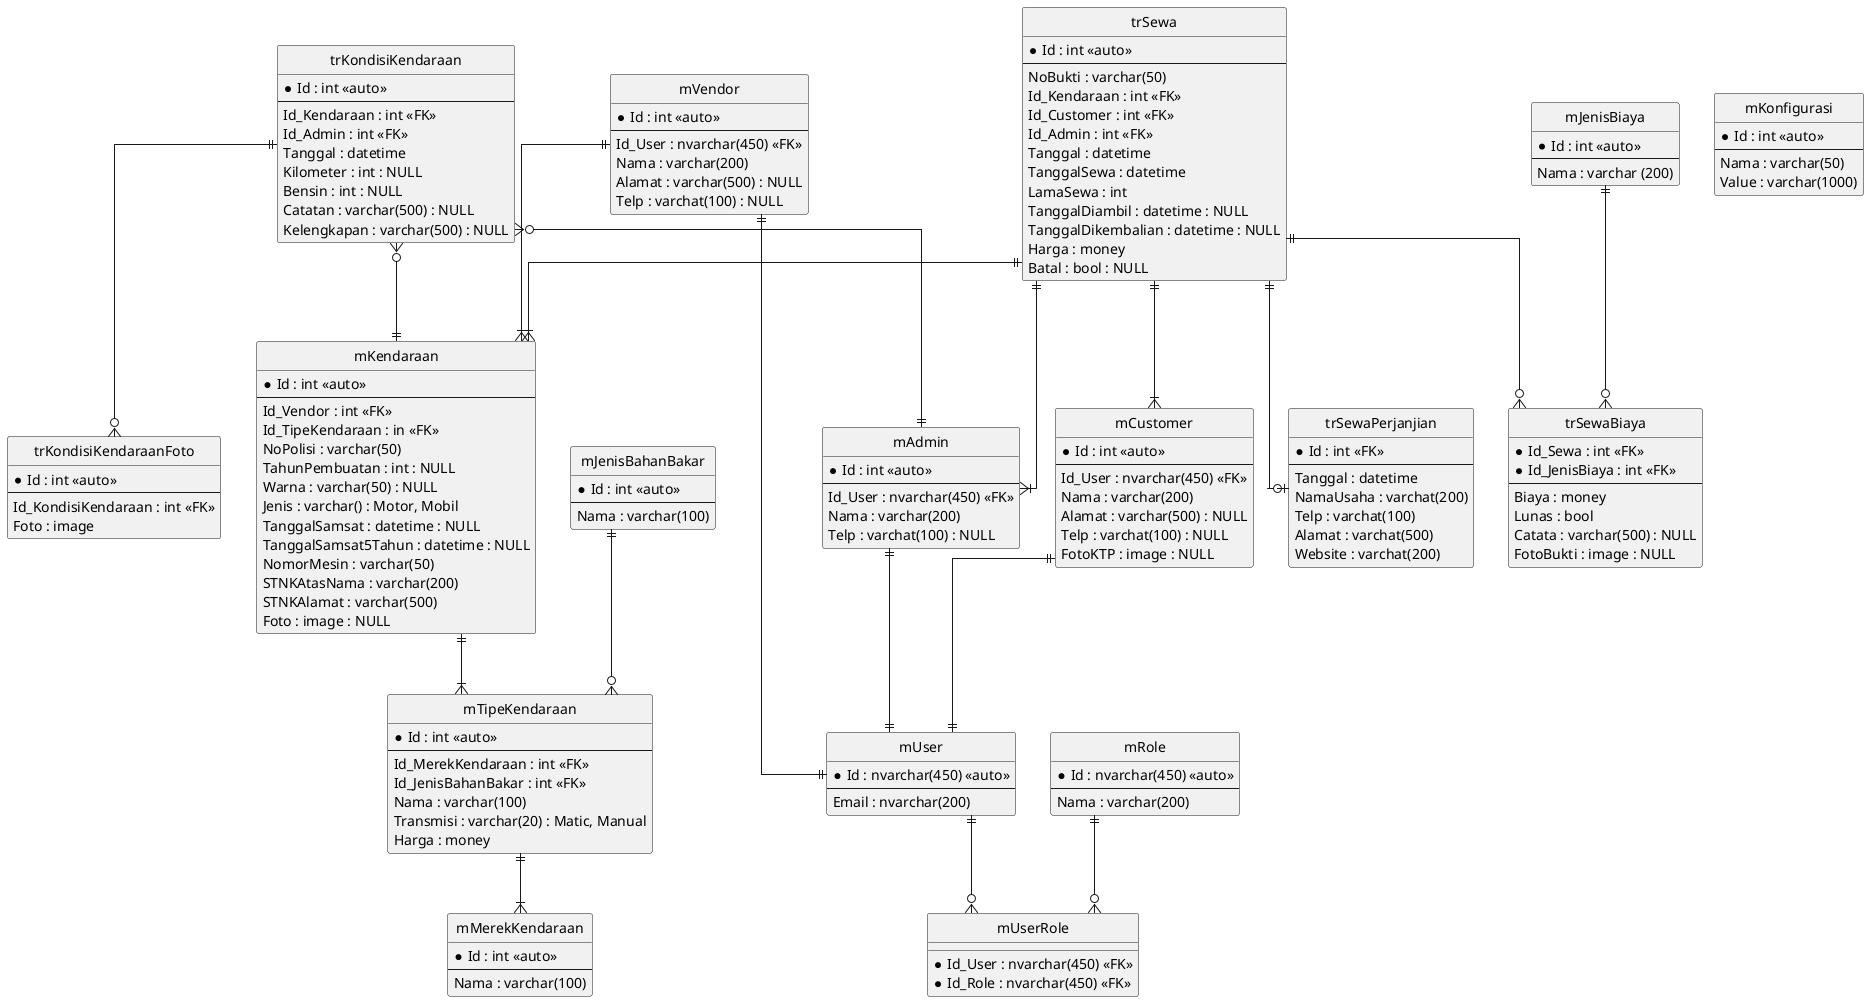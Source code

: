 @startuml erd

hide circle
skinparam linetype ortho

entity "mUser" as mUser {
    *Id : nvarchar(450) <<auto>>
    --
    Email : nvarchar(200)
}

entity "mRole" as mRole {
    *Id : nvarchar(450) <<auto>>
    --
    Nama : varchar(200)
}

entity "mUserRole" as mUserRole {
    *Id_User : nvarchar(450) <<FK>>
    *Id_Role : nvarchar(450) <<FK>>
}

entity "mVendor" as mVendor {
    *Id : int <<auto>>
    --
    Id_User : nvarchar(450) <<FK>>
    Nama : varchar(200)
    Alamat : varchar(500) : NULL
    Telp : varchat(100) : NULL
}

entity "mAdmin" as mAdmin {
    *Id : int <<auto>>
    --
    Id_User : nvarchar(450) <<FK>>
    Nama : varchar(200)
    Telp : varchat(100) : NULL
}

entity "mCustomer" as mCustomer {
    *Id : int <<auto>>
    --
    Id_User : nvarchar(450) <<FK>>
    Nama : varchar(200)
    Alamat : varchar(500) : NULL
    Telp : varchat(100) : NULL
    FotoKTP : image : NULL
}

entity "mMerekKendaraan" as mMerekKendaraan {
    *Id : int <<auto>>
    --
    Nama : varchar(100)
}

entity "mJenisBahanBakar" as mJenisBahanBakar {
    *Id : int <<auto>>
    --
    Nama : varchar(100)
}

entity "mTipeKendaraan" as mTipeKendaraan {
    *Id : int <<auto>>
    --
    Id_MerekKendaraan : int <<FK>>
    Id_JenisBahanBakar : int <<FK>>
    Nama : varchar(100)
    Transmisi : varchar(20) : Matic, Manual
    Harga : money
}

entity "mKendaraan" as mKendaraan {
    *Id : int <<auto>>
    --
    Id_Vendor : int <<FK>>
    Id_TipeKendaraan : in <<FK>> 
    NoPolisi : varchar(50)
    TahunPembuatan : int : NULL
    Warna : varchar(50) : NULL
    Jenis : varchar() : Motor, Mobil
    TanggalSamsat : datetime : NULL
    TanggalSamsat5Tahun : datetime : NULL
    NomorMesin : varchar(50)
    STNKAtasNama : varchar(200)
    STNKAlamat : varchar(500)
    Foto : image : NULL
}

entity "trKondisiKendaraan" as trKondisiKendaraan {
    *Id : int <<auto>>
    --
    Id_Kendaraan : int <<FK>>
    Id_Admin : int <<FK>>
    Tanggal : datetime
    Kilometer : int : NULL
    Bensin : int : NULL
    Catatan : varchar(500) : NULL
    Kelengkapan : varchar(500) : NULL
}

entity "trKondisiKendaraanFoto" as trKondisiKendaraanFoto {
    *Id : int <<auto>>
    --
    Id_KondisiKendaraan : int <<FK>>
    Foto : image
}

entity "trSewa" as trSewa {
    *Id : int <<auto>>
    --
    NoBukti : varchar(50)
    Id_Kendaraan : int <<FK>>
    Id_Customer : int <<FK>>
    Id_Admin : int <<FK>>
    Tanggal : datetime
    TanggalSewa : datetime
    LamaSewa : int
    TanggalDiambil : datetime : NULL
    TanggalDikembalian : datetime : NULL
    Harga : money
    Batal : bool : NULL
}

entity "trSewaPerjanjian" as trSewaPerjanjian {
    *Id : int <<FK>>
    --
    Tanggal : datetime
    NamaUsaha : varchat(200)
    Telp : varchat(100)
    Alamat : varchat(500)
    Website : varchat(200)
}

entity "trSewaBiaya" as trSewaBiaya {
    *Id_Sewa : int <<FK>>
    *Id_JenisBiaya : int <<FK>>
    --
    Biaya : money
    Lunas : bool
    Catata : varchar(500) : NULL
    FotoBukti : image : NULL
}

entity "mJenisBiaya" as mJenisBiaya {
    *Id : int <<auto>>
    --
    Nama : varchar (200)
}

entity "mKonfigurasi" as mKonfigurasi {
    *Id : int <<auto>>
    --
    Nama : varchar(50)
    Value : varchar(1000)
}

mUser ||--o{ mUserRole
mRole ||--o{ mUserRole
mVendor ||--|| mUser
mAdmin ||--|| mUser
mCustomer ||--|| mUser
mVendor ||--|{ mKendaraan

trKondisiKendaraan }o--|| mKendaraan
trKondisiKendaraan }o--|| mAdmin
trKondisiKendaraan ||--o{ trKondisiKendaraanFoto

trSewa ||--|{ mKendaraan
trSewa ||--|{ mCustomer
trSewa ||--|{ mAdmin
trSewa ||--o| trSewaPerjanjian
trSewa ||--o{ trSewaBiaya
mJenisBiaya ||--o{ trSewaBiaya
mJenisBahanBakar ||--o{ mTipeKendaraan

mKendaraan ||--|{ mTipeKendaraan
mTipeKendaraan ||--|{ mMerekKendaraan

@enduml